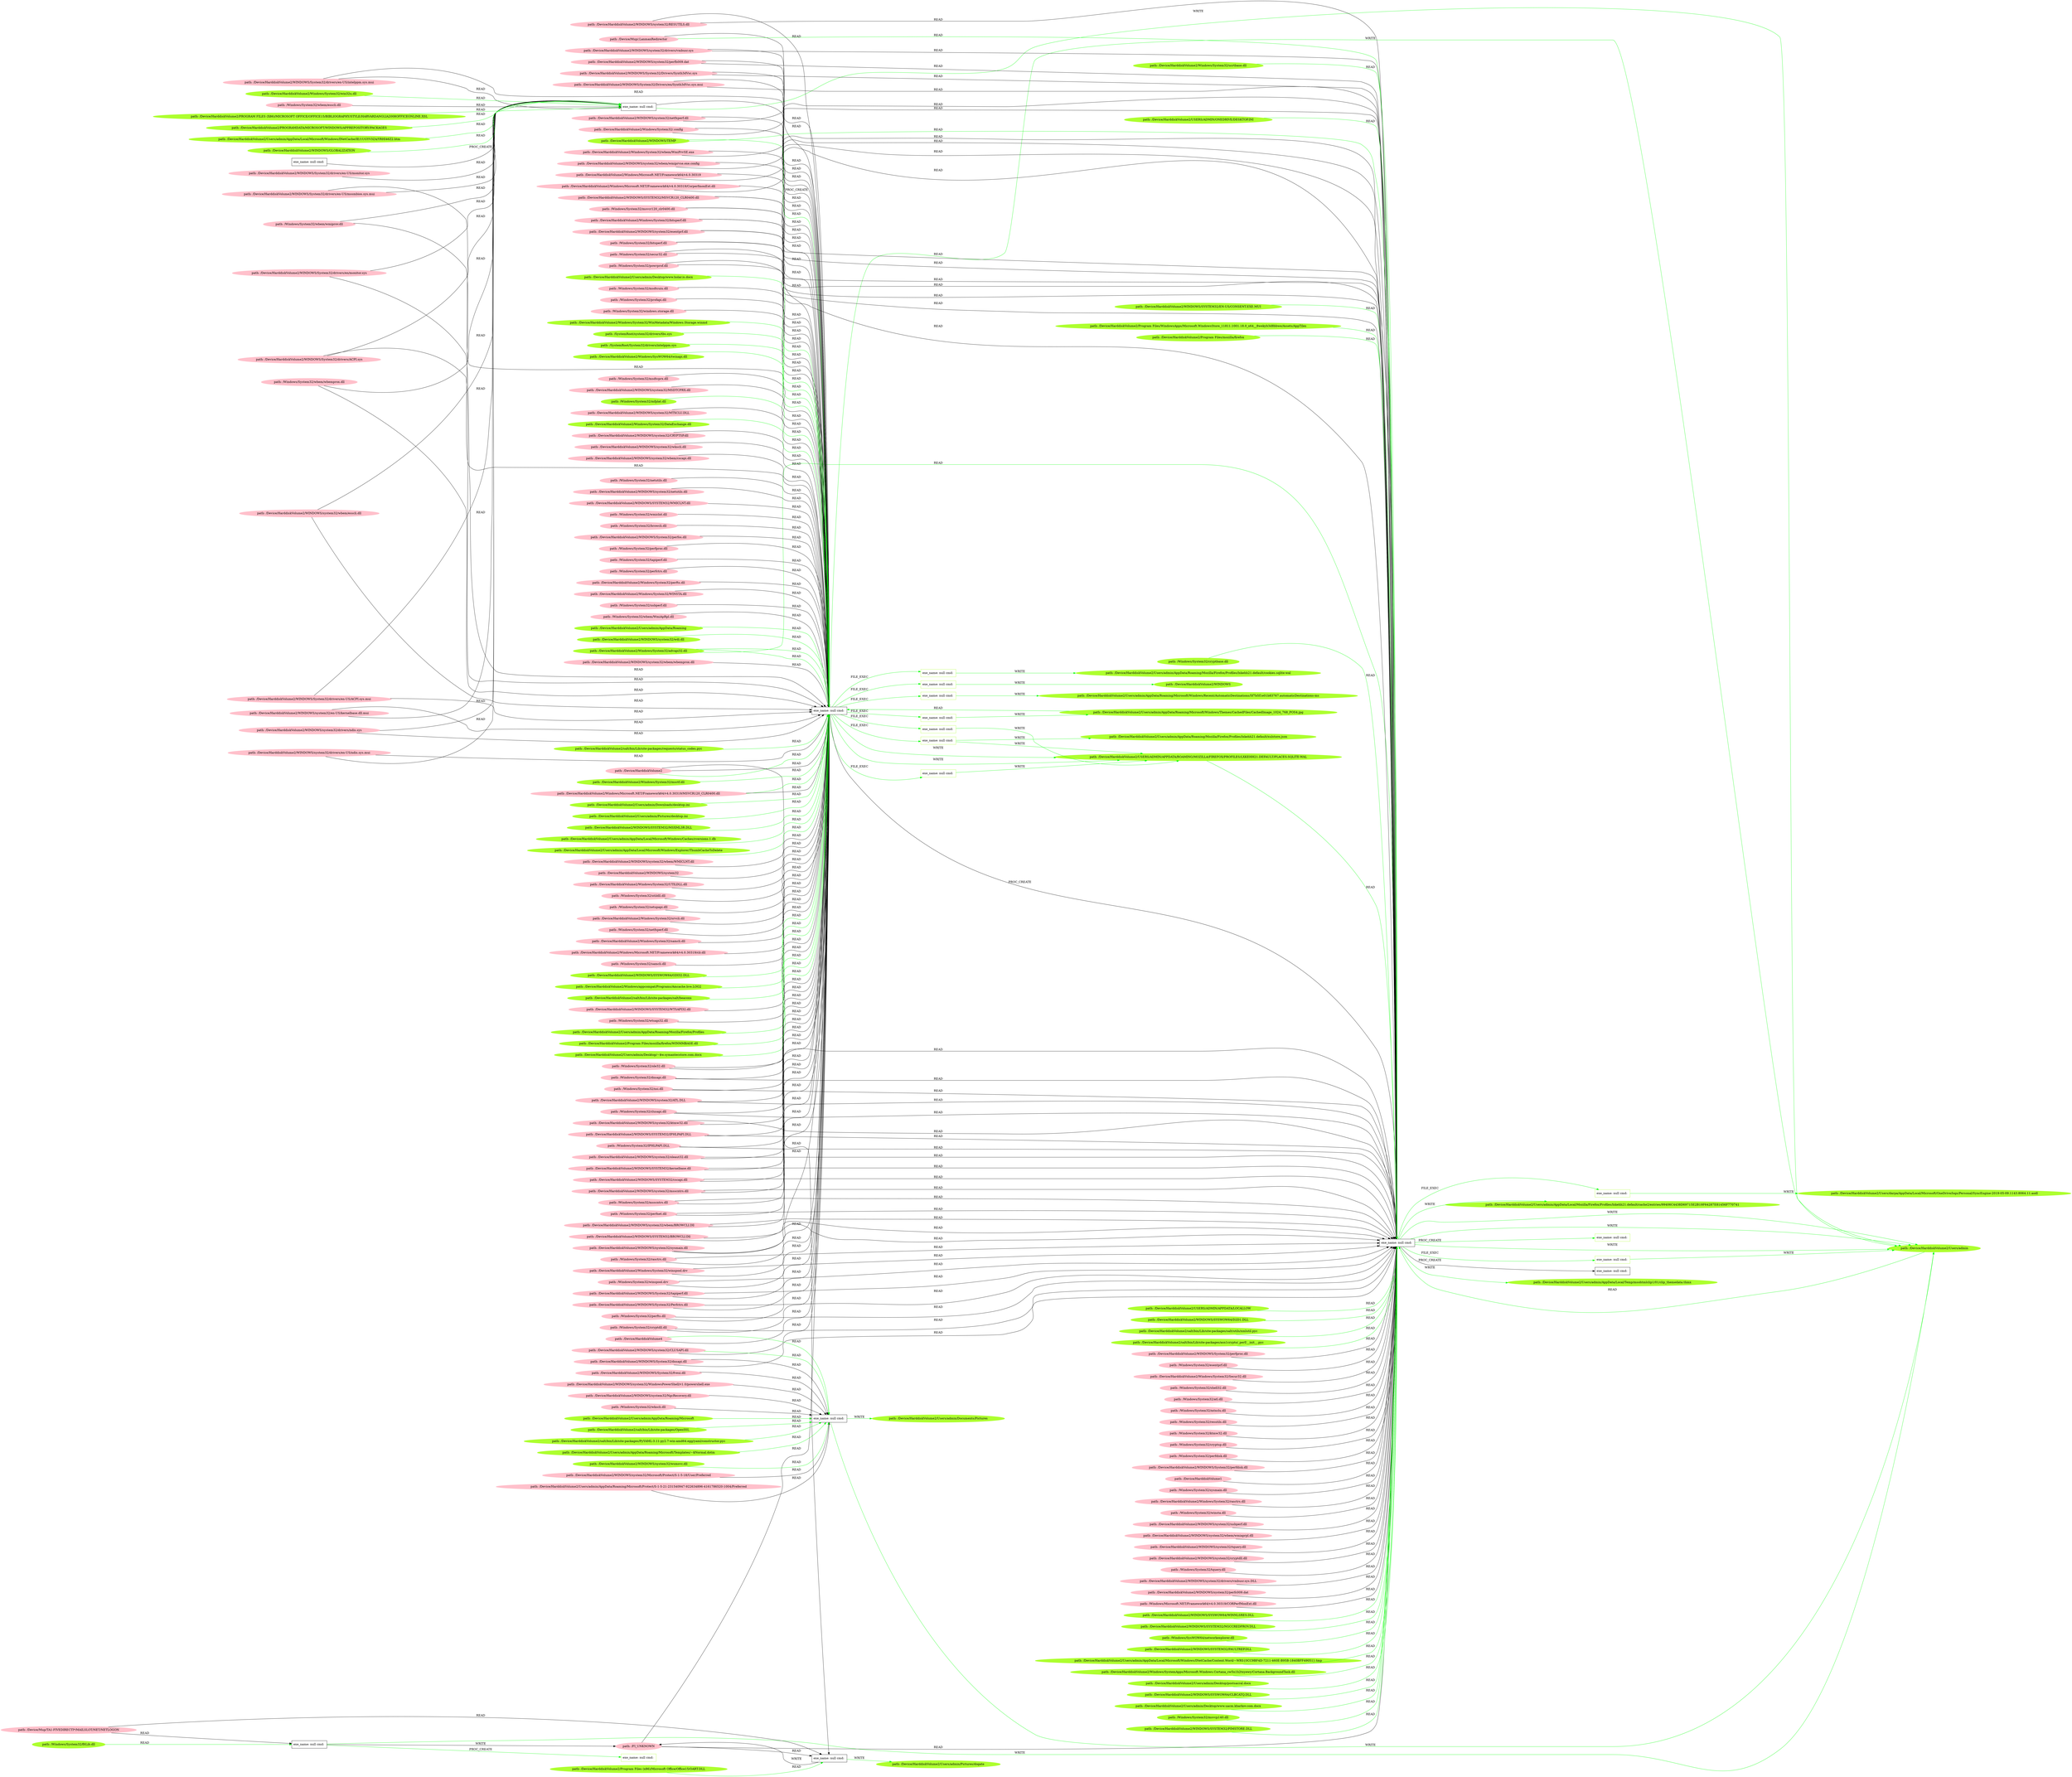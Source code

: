 digraph {
	rankdir=LR
	30 [label="exe_name: null cmd: " color=black shape=box style=solid]
	444 [label="exe_name: null cmd: " color=greenyellow shape=box style=solid]
	30 -> 444 [label=FILE_EXEC color=green]
	30 [label="exe_name: null cmd: " color=black shape=box style=solid]
	447 [label="exe_name: null cmd: " color=greenyellow shape=box style=solid]
	30 -> 447 [label=FILE_EXEC color=green]
	30 [label="exe_name: null cmd: " color=black shape=box style=solid]
	452 [label="exe_name: null cmd: " color=greenyellow shape=box style=solid]
	30 -> 452 [label=FILE_EXEC color=green]
	30 [label="exe_name: null cmd: " color=black shape=box style=solid]
	457 [label="exe_name: null cmd: " color=greenyellow shape=box style=solid]
	30 -> 457 [label=FILE_EXEC color=green]
	30 [label="exe_name: null cmd: " color=black shape=box style=solid]
	459 [label="exe_name: null cmd: " color=greenyellow shape=box style=solid]
	30 -> 459 [label=FILE_EXEC color=green]
	30 [label="exe_name: null cmd: " color=black shape=box style=solid]
	465 [label="exe_name: null cmd: " color=greenyellow shape=box style=solid]
	30 -> 465 [label=FILE_EXEC color=green]
	30 [label="exe_name: null cmd: " color=black shape=box style=solid]
	470 [label="exe_name: null cmd: " color=greenyellow shape=box style=solid]
	30 -> 470 [label=FILE_EXEC color=green]
	0 [label="exe_name: null cmd: " color=black shape=box style=solid]
	483 [label="exe_name: null cmd: " color=greenyellow shape=box style=solid]
	0 -> 483 [label=FILE_EXEC color=green]
	0 [label="exe_name: null cmd: " color=black shape=box style=solid]
	500 [label="exe_name: null cmd: " color=greenyellow shape=box style=solid]
	0 -> 500 [label=FILE_EXEC color=green]
	430 [label="path: /Device/HarddiskVolume2/Users/admin/AppData/Roaming" color=greenyellow shape=oval style=filled]
	30 [label="exe_name: null cmd: " color=black shape=box style=solid]
	430 -> 30 [label=READ color=green]
	446 [label="path: /Device/HarddiskVolume2/Windows/System32/advapi32.dll" color=greenyellow shape=oval style=filled]
	30 [label="exe_name: null cmd: " color=black shape=box style=solid]
	446 -> 30 [label=READ color=green]
	335 [label="path: /Device/Mup/;LanmanRedirector" color=pink shape=oval style=filled]
	0 [label="exe_name: null cmd: " color=black shape=box style=solid]
	335 -> 0 [label=READ color=green]
	52 [label="exe_name: null cmd: " color=black shape=box style=solid]
	127 [label="exe_name: null cmd: " color=black shape=box style=solid]
	52 -> 127 [label=PROC_CREATE color=black]
	356 [label="path: /Device/HarddiskVolume2/WINDOWS/system32/Microsoft/Protect/S-1-5-18/User/Preferred" color=pink shape=oval style=filled]
	113 [label="exe_name: null cmd: " color=black shape=box style=solid]
	356 -> 113 [label=READ color=black]
	359 [label="path: /Windows/System32/wbem/wmiprov.dll" color=pink shape=oval style=filled]
	127 [label="exe_name: null cmd: " color=black shape=box style=solid]
	359 -> 127 [label=READ color=black]
	192 [label="path: /Windows/System32/wbem/wbemprox.dll" color=pink shape=oval style=filled]
	127 [label="exe_name: null cmd: " color=black shape=box style=solid]
	192 -> 127 [label=READ color=black]
	170 [label="path: /Device/HarddiskVolume2/WINDOWS/system32/en-US/kernelbase.dll.mui" color=pink shape=oval style=filled]
	127 [label="exe_name: null cmd: " color=black shape=box style=solid]
	170 -> 127 [label=READ color=black]
	225 [label="path: /Device/HarddiskVolume2/WINDOWS/System32/drivers/en-US/ACPI.sys.mui" color=pink shape=oval style=filled]
	127 [label="exe_name: null cmd: " color=black shape=box style=solid]
	225 -> 127 [label=READ color=black]
	322 [label="path: /Device/HarddiskVolume2/WINDOWS/System32/drivers/ACPI.sys" color=pink shape=oval style=filled]
	127 [label="exe_name: null cmd: " color=black shape=box style=solid]
	322 -> 127 [label=READ color=black]
	166 [label="path: /Device/HarddiskVolume2/WINDOWS/system32/drivers/ndis.sys" color=pink shape=oval style=filled]
	127 [label="exe_name: null cmd: " color=black shape=box style=solid]
	166 -> 127 [label=READ color=black]
	350 [label="path: /Device/HarddiskVolume2/WINDOWS/system32/drivers/en-US/ndis.sys.mui" color=pink shape=oval style=filled]
	127 [label="exe_name: null cmd: " color=black shape=box style=solid]
	350 -> 127 [label=READ color=black]
	296 [label="path: /Device/HarddiskVolume2/WINDOWS/System32/drivers/en-US/intelppm.sys.mui" color=pink shape=oval style=filled]
	127 [label="exe_name: null cmd: " color=black shape=box style=solid]
	296 -> 127 [label=READ color=black]
	316 [label="path: /Device/HarddiskVolume2/WINDOWS/System32/drivers/en-US/mssmbios.sys.mui" color=pink shape=oval style=filled]
	127 [label="exe_name: null cmd: " color=black shape=box style=solid]
	316 -> 127 [label=READ color=black]
	214 [label="path: /Device/HarddiskVolume2/WINDOWS/System32/drivers/en-US/monitor.sys" color=pink shape=oval style=filled]
	127 [label="exe_name: null cmd: " color=black shape=box style=solid]
	214 -> 127 [label=READ color=black]
	227 [label="path: /Device/HarddiskVolume2/WINDOWS/System32/drivers/en/monitor.sys" color=pink shape=oval style=filled]
	127 [label="exe_name: null cmd: " color=black shape=box style=solid]
	227 -> 127 [label=READ color=black]
	233 [label="path: /Device/HarddiskVolume4" color=pink shape=oval style=filled]
	113 [label="exe_name: null cmd: " color=black shape=box style=solid]
	233 -> 113 [label=READ color=green]
	366 [label="path: /Device/HarddiskVolume2" color=pink shape=oval style=filled]
	30 [label="exe_name: null cmd: " color=black shape=box style=solid]
	366 -> 30 [label=READ color=green]
	425 [label="path: /Device/HarddiskVolume2/Windows/System32/win32u.dll" color=greenyellow shape=oval style=filled]
	127 [label="exe_name: null cmd: " color=black shape=box style=solid]
	425 -> 127 [label=READ color=green]
	454 [label="path: /Device/HarddiskVolume2/Windows/System32/msctf.dll" color=greenyellow shape=oval style=filled]
	30 [label="exe_name: null cmd: " color=black shape=box style=solid]
	454 -> 30 [label=READ color=green]
	508 [label="path: /Device/HarddiskVolume2/WINDOWS/SYSTEM32/EN-US/CONSENT.EXE.MUI" color=greenyellow shape=oval style=filled]
	0 [label="exe_name: null cmd: " color=black shape=box style=solid]
	508 -> 0 [label=READ color=green]
	389 [label="path: /Device/HarddiskVolume2/WINDOWS/system32/wbem/esscli.dll" color=pink shape=oval style=filled]
	127 [label="exe_name: null cmd: " color=black shape=box style=solid]
	389 -> 127 [label=READ color=black]
	320 [label="path: /Windows/System32/wbem/esscli.dll" color=pink shape=oval style=filled]
	127 [label="exe_name: null cmd: " color=black shape=box style=solid]
	320 -> 127 [label=READ color=black]
	266 [label="path: /Device/HarddiskVolume2/Windows/Microsoft.NET/Framework64/v4.0.30319/MSVCR120_CLR0400.dll" color=pink shape=oval style=filled]
	30 [label="exe_name: null cmd: " color=black shape=box style=solid]
	266 -> 30 [label=READ color=green]
	475 [label="path: /Device/HarddiskVolume2/Users/admin/Downloads/desktop.ini" color=greenyellow shape=oval style=filled]
	30 [label="exe_name: null cmd: " color=black shape=box style=solid]
	475 -> 30 [label=READ color=green]
	451 [label="path: /Device/HarddiskVolume2/Users/admin/Pictures/desktop.ini" color=greenyellow shape=oval style=filled]
	30 [label="exe_name: null cmd: " color=black shape=box style=solid]
	451 -> 30 [label=READ color=green]
	343 [label="path: /Device/HarddiskVolume2/Users/admin/AppData/Roaming/Microsoft/Protect/S-1-5-21-231540947-922634896-4161786520-1004/Preferred" color=pink shape=oval style=filled]
	113 [label="exe_name: null cmd: " color=black shape=box style=solid]
	343 -> 113 [label=READ color=black]
	469 [label="path: /Device/HarddiskVolume2/WINDOWS/SYSTEM32/MSXML3R.DLL" color=greenyellow shape=oval style=filled]
	30 [label="exe_name: null cmd: " color=black shape=box style=solid]
	469 -> 30 [label=READ color=green]
	442 [label="path: /Device/HarddiskVolume2/Users/admin/AppData/Local/Microsoft/Windows/Caches/cversions.1.db" color=greenyellow shape=oval style=filled]
	30 [label="exe_name: null cmd: " color=black shape=box style=solid]
	442 -> 30 [label=READ color=green]
	394 [label="path: /Device/HarddiskVolume2/WINDOWS/System32/dnsapi.dll" color=pink shape=oval style=filled]
	113 [label="exe_name: null cmd: " color=black shape=box style=solid]
	394 -> 113 [label=READ color=black]
	84 [label="path: /Device/HarddiskVolume2/WINDOWS/System32/fveui.dll" color=pink shape=oval style=filled]
	113 [label="exe_name: null cmd: " color=black shape=box style=solid]
	84 -> 113 [label=READ color=black]
	64 [label="path: /Device/HarddiskVolume2/WINDOWS/system32/WindowsPowerShell/v1.0/powershell.exe" color=pink shape=oval style=filled]
	113 [label="exe_name: null cmd: " color=black shape=box style=solid]
	64 -> 113 [label=READ color=black]
	79 [label="path: /Device/HarddiskVolume2/WINDOWS/system32/NgcRecovery.dll" color=pink shape=oval style=filled]
	113 [label="exe_name: null cmd: " color=black shape=box style=solid]
	79 -> 113 [label=READ color=black]
	377 [label="path: /Windows/System32/wkscli.dll" color=pink shape=oval style=filled]
	113 [label="exe_name: null cmd: " color=black shape=box style=solid]
	377 -> 113 [label=READ color=black]
	433 [label="path: /Device/HarddiskVolume2/Users/admin/AppData/Local/Microsoft/Windows/Explorer/ThumbCacheToDelete" color=greenyellow shape=oval style=filled]
	30 [label="exe_name: null cmd: " color=black shape=box style=solid]
	433 -> 30 [label=READ color=green]
	510 [label="path: /Device/HarddiskVolume2/Program Files/WindowsApps/Microsoft.WindowsStore_11811.1001.18.0_x64__8wekyb3d8bbwe/Assets/AppTiles" color=greenyellow shape=oval style=filled]
	0 [label="exe_name: null cmd: " color=black shape=box style=solid]
	510 -> 0 [label=READ color=green]
	417 [label="path: /Device/HarddiskVolume2/Users/admin/AppData/Roaming/Microsoft" color=greenyellow shape=oval style=filled]
	113 [label="exe_name: null cmd: " color=black shape=box style=solid]
	417 -> 113 [label=READ color=green]
	127 [label="exe_name: null cmd: " color=black shape=box style=solid]
	30 [label="exe_name: null cmd: " color=black shape=box style=solid]
	127 -> 30 [label=PROC_CREATE color=black]
	434 [label="path: /Device/HarddiskVolume2/Users/admin/AppData/Roaming/Microsoft/Windows/Themes/CachedFiles/CachedImage_1024_768_POS4.jpg" color=greenyellow shape=oval style=filled]
	30 [label="exe_name: null cmd: " color=black shape=box style=solid]
	434 -> 30 [label=READ color=green]
	479 [label="path: /Device/HarddiskVolume2/Program Files/mozilla/firefox" color=greenyellow shape=oval style=filled]
	0 [label="exe_name: null cmd: " color=black shape=box style=solid]
	479 -> 0 [label=READ color=green]
	366 [label="path: /Device/HarddiskVolume2" color=pink shape=oval style=filled]
	125 [label="exe_name: null cmd: " color=black shape=box style=solid]
	366 -> 125 [label=READ color=black]
	410 [label="path: /Device/HarddiskVolume2/Users/admin" color=greenyellow shape=oval style=filled]
	0 [label="exe_name: null cmd: " color=black shape=box style=solid]
	410 -> 0 [label=READ color=green]
	457 [label="exe_name: null cmd: " color=greenyellow shape=box style=solid]
	434 [label="path: /Device/HarddiskVolume2/Users/admin/AppData/Roaming/Microsoft/Windows/Themes/CachedFiles/CachedImage_1024_768_POS4.jpg" color=greenyellow shape=oval style=filled]
	457 -> 434 [label=WRITE color=green]
	412 [label="path: /Windows/System32/fltLib.dll" color=greenyellow shape=oval style=filled]
	110 [label="exe_name: null cmd: " color=black shape=box style=solid]
	412 -> 110 [label=READ color=green]
	125 [label="exe_name: null cmd: " color=black shape=box style=solid]
	273 [label="path: /FI_UNKNOWN" color=pink shape=oval style=filled]
	125 -> 273 [label=WRITE color=black]
	152 [label="path: /Device/Mup/TA1-FIVEDIRECTI*/MAILSLOT/NET/NETLOGON" color=pink shape=oval style=filled]
	125 [label="exe_name: null cmd: " color=black shape=box style=solid]
	152 -> 125 [label=READ color=black]
	273 [label="path: /FI_UNKNOWN" color=pink shape=oval style=filled]
	125 [label="exe_name: null cmd: " color=black shape=box style=solid]
	273 -> 125 [label=READ color=black]
	206 [label="path: /Device/HarddiskVolume2/WINDOWS/system32/drivers/vmbusr.sys" color=pink shape=oval style=filled]
	30 [label="exe_name: null cmd: " color=black shape=box style=solid]
	206 -> 30 [label=READ color=black]
	281 [label="path: /Device/HarddiskVolume2/WINDOWS/system32" color=pink shape=oval style=filled]
	30 [label="exe_name: null cmd: " color=black shape=box style=solid]
	281 -> 30 [label=READ color=black]
	196 [label="path: /Device/HarddiskVolume2/WINDOWS/system32/perfh009.dat" color=pink shape=oval style=filled]
	30 [label="exe_name: null cmd: " color=black shape=box style=solid]
	196 -> 30 [label=READ color=black]
	312 [label="path: /Device/HarddiskVolume2/WINDOWS/System32/Drivers/Synth3dVsc.sys" color=pink shape=oval style=filled]
	30 [label="exe_name: null cmd: " color=black shape=box style=solid]
	312 -> 30 [label=READ color=black]
	302 [label="path: /Device/HarddiskVolume2/WINDOWS/System32/Drivers/en/Synth3dVsc.sys.mui" color=pink shape=oval style=filled]
	30 [label="exe_name: null cmd: " color=black shape=box style=solid]
	302 -> 30 [label=READ color=black]
	308 [label="path: /Device/HarddiskVolume2/WINDOWS/system32/netfxperf.dll" color=pink shape=oval style=filled]
	30 [label="exe_name: null cmd: " color=black shape=box style=solid]
	308 -> 30 [label=READ color=black]
	333 [label="path: /Windows/System32/netfxperf.dll" color=pink shape=oval style=filled]
	30 [label="exe_name: null cmd: " color=black shape=box style=solid]
	333 -> 30 [label=READ color=black]
	372 [label="path: /Device/HarddiskVolume2/Windows/System32/.config" color=pink shape=oval style=filled]
	30 [label="exe_name: null cmd: " color=black shape=box style=solid]
	372 -> 30 [label=READ color=black]
	235 [label="path: /Device/HarddiskVolume2/Windows/Microsoft.NET/Framework64/v4.0.30319/clr.dll" color=pink shape=oval style=filled]
	30 [label="exe_name: null cmd: " color=black shape=box style=solid]
	235 -> 30 [label=READ color=black]
	168 [label="path: /Device/HarddiskVolume2/Windows/System32/wbem/WmiPrvSE.exe" color=pink shape=oval style=filled]
	30 [label="exe_name: null cmd: " color=black shape=box style=solid]
	168 -> 30 [label=READ color=black]
	314 [label="path: /Device/HarddiskVolume2/WINDOWS/system32/wbem/wmiprvse.exe.config" color=pink shape=oval style=filled]
	30 [label="exe_name: null cmd: " color=black shape=box style=solid]
	314 -> 30 [label=READ color=black]
	391 [label="path: /Device/HarddiskVolume2/Windows/Microsoft.NET/Framework64/v4.0.30319" color=pink shape=oval style=filled]
	30 [label="exe_name: null cmd: " color=black shape=box style=solid]
	391 -> 30 [label=READ color=black]
	292 [label="path: /Device/HarddiskVolume2/Windows/Microsoft.NET/Framework64/v4.0.30319/CorperfmonExt.dll" color=pink shape=oval style=filled]
	30 [label="exe_name: null cmd: " color=black shape=box style=solid]
	292 -> 30 [label=READ color=black]
	73 [label="path: /Device/HarddiskVolume2/WINDOWS/SYSTEM32/WTSAPI32.dll" color=pink shape=oval style=filled]
	30 [label="exe_name: null cmd: " color=black shape=box style=solid]
	73 -> 30 [label=READ color=black]
	216 [label="path: /Device/HarddiskVolume2/WINDOWS/SYSTEM32/MSVCR120_CLR0400.dll" color=pink shape=oval style=filled]
	30 [label="exe_name: null cmd: " color=black shape=box style=solid]
	216 -> 30 [label=READ color=black]
	266 [label="path: /Device/HarddiskVolume2/Windows/Microsoft.NET/Framework64/v4.0.30319/MSVCR120_CLR0400.dll" color=pink shape=oval style=filled]
	30 [label="exe_name: null cmd: " color=black shape=box style=solid]
	266 -> 30 [label=READ color=black]
	300 [label="path: /Windows/System32/msvcr120_clr0400.dll" color=pink shape=oval style=filled]
	30 [label="exe_name: null cmd: " color=black shape=box style=solid]
	300 -> 30 [label=READ color=black]
	111 [label="path: /Windows/System32/wtsapi32.dll" color=pink shape=oval style=filled]
	30 [label="exe_name: null cmd: " color=black shape=box style=solid]
	111 -> 30 [label=READ color=black]
	290 [label="path: /Device/HarddiskVolume2/Windows/System32/bitsperf.dll" color=pink shape=oval style=filled]
	30 [label="exe_name: null cmd: " color=black shape=box style=solid]
	290 -> 30 [label=READ color=black]
	202 [label="path: /Device/HarddiskVolume2/WINDOWS/system32/esentprf.dll" color=pink shape=oval style=filled]
	30 [label="exe_name: null cmd: " color=black shape=box style=solid]
	202 -> 30 [label=READ color=black]
	387 [label="path: /Windows/System32/bitsperf.dll" color=pink shape=oval style=filled]
	30 [label="exe_name: null cmd: " color=black shape=box style=solid]
	387 -> 30 [label=READ color=black]
	198 [label="path: /Windows/System32/secur32.dll" color=pink shape=oval style=filled]
	30 [label="exe_name: null cmd: " color=black shape=box style=solid]
	198 -> 30 [label=READ color=black]
	159 [label="path: /Windows/System32/msdtcuiu.dll" color=pink shape=oval style=filled]
	30 [label="exe_name: null cmd: " color=black shape=box style=solid]
	159 -> 30 [label=READ color=black]
	180 [label="path: /Windows/System32/profapi.dll" color=pink shape=oval style=filled]
	30 [label="exe_name: null cmd: " color=black shape=box style=solid]
	180 -> 30 [label=READ color=black]
	259 [label="path: /Windows/System32/windows.storage.dll" color=pink shape=oval style=filled]
	30 [label="exe_name: null cmd: " color=black shape=box style=solid]
	259 -> 30 [label=READ color=black]
	261 [label="path: /Windows/System32/powrprof.dll" color=pink shape=oval style=filled]
	30 [label="exe_name: null cmd: " color=black shape=box style=solid]
	261 -> 30 [label=READ color=black]
	298 [label="path: /Windows/System32/ole32.dll" color=pink shape=oval style=filled]
	30 [label="exe_name: null cmd: " color=black shape=box style=solid]
	298 -> 30 [label=READ color=black]
	220 [label="path: /Windows/System32/dnsapi.dll" color=pink shape=oval style=filled]
	30 [label="exe_name: null cmd: " color=black shape=box style=solid]
	220 -> 30 [label=READ color=black]
	286 [label="path: /Windows/System32/nsi.dll" color=pink shape=oval style=filled]
	30 [label="exe_name: null cmd: " color=black shape=box style=solid]
	286 -> 30 [label=READ color=black]
	205 [label="path: /Windows/System32/msdtcprx.dll" color=pink shape=oval style=filled]
	30 [label="exe_name: null cmd: " color=black shape=box style=solid]
	205 -> 30 [label=READ color=black]
	349 [label="path: /Device/HarddiskVolume2/WINDOWS/system32/MSDTCPRX.dll" color=pink shape=oval style=filled]
	30 [label="exe_name: null cmd: " color=black shape=box style=solid]
	349 -> 30 [label=READ color=black]
	379 [label="path: /Device/HarddiskVolume2/WINDOWS/system32/ATL.DLL" color=pink shape=oval style=filled]
	30 [label="exe_name: null cmd: " color=black shape=box style=solid]
	379 -> 30 [label=READ color=black]
	249 [label="path: /Device/HarddiskVolume2/WINDOWS/system32/CLUSAPI.dll" color=pink shape=oval style=filled]
	30 [label="exe_name: null cmd: " color=black shape=box style=solid]
	249 -> 30 [label=READ color=black]
	253 [label="path: /Device/HarddiskVolume2/WINDOWS/system32/MTXCLU.DLL" color=pink shape=oval style=filled]
	30 [label="exe_name: null cmd: " color=black shape=box style=solid]
	253 -> 30 [label=READ color=black]
	156 [label="path: /Device/HarddiskVolume2/WINDOWS/system32/RESUTILS.dll" color=pink shape=oval style=filled]
	30 [label="exe_name: null cmd: " color=black shape=box style=solid]
	156 -> 30 [label=READ color=black]
	306 [label="path: /Windows/System32/clusapi.dll" color=pink shape=oval style=filled]
	30 [label="exe_name: null cmd: " color=black shape=box style=solid]
	306 -> 30 [label=READ color=black]
	405 [label="path: /Device/HarddiskVolume2/WINDOWS/system32/ktmw32.dll" color=pink shape=oval style=filled]
	30 [label="exe_name: null cmd: " color=black shape=box style=solid]
	405 -> 30 [label=READ color=black]
	194 [label="path: /Device/HarddiskVolume2/WINDOWS/system32/CRYPTSP.dll" color=pink shape=oval style=filled]
	30 [label="exe_name: null cmd: " color=black shape=box style=solid]
	194 -> 30 [label=READ color=black]
	218 [label="path: /Device/HarddiskVolume2/WINDOWS/SYSTEM32/IPHLPAPI.DLL" color=pink shape=oval style=filled]
	30 [label="exe_name: null cmd: " color=black shape=box style=solid]
	218 -> 30 [label=READ color=black]
	255 [label="path: /Windows/System32/IPHLPAPI.DLL" color=pink shape=oval style=filled]
	30 [label="exe_name: null cmd: " color=black shape=box style=solid]
	255 -> 30 [label=READ color=black]
	210 [label="path: /Device/HarddiskVolume2/WINDOWS/system32/oleaut32.dll" color=pink shape=oval style=filled]
	30 [label="exe_name: null cmd: " color=black shape=box style=solid]
	210 -> 30 [label=READ color=black]
	223 [label="path: /Device/HarddiskVolume2/WINDOWS/SYSTEM32/kernelbase.dll" color=pink shape=oval style=filled]
	30 [label="exe_name: null cmd: " color=black shape=box style=solid]
	223 -> 30 [label=READ color=black]
	398 [label="path: /Device/HarddiskVolume2/WINDOWS/system32/wkscli.dll" color=pink shape=oval style=filled]
	30 [label="exe_name: null cmd: " color=black shape=box style=solid]
	398 -> 30 [label=READ color=black]
	285 [label="path: /Device/HarddiskVolume2/WINDOWS/system32/wbem/cscapi.dll" color=pink shape=oval style=filled]
	30 [label="exe_name: null cmd: " color=black shape=box style=solid]
	285 -> 30 [label=READ color=black]
	407 [label="path: /Device/HarddiskVolume2/WINDOWS/SYSTEM32/cscapi.dll" color=pink shape=oval style=filled]
	30 [label="exe_name: null cmd: " color=black shape=box style=solid]
	407 -> 30 [label=READ color=black]
	272 [label="path: /Windows/System32/netutils.dll" color=pink shape=oval style=filled]
	30 [label="exe_name: null cmd: " color=black shape=box style=solid]
	272 -> 30 [label=READ color=black]
	404 [label="path: /Device/HarddiskVolume2/WINDOWS/system32/netutils.dll" color=pink shape=oval style=filled]
	30 [label="exe_name: null cmd: " color=black shape=box style=solid]
	404 -> 30 [label=READ color=black]
	310 [label="path: /Device/HarddiskVolume2/WINDOWS/system32/msscntrs.dll" color=pink shape=oval style=filled]
	30 [label="exe_name: null cmd: " color=black shape=box style=solid]
	310 -> 30 [label=READ color=black]
	239 [label="path: /Windows/System32/msscntrs.dll" color=pink shape=oval style=filled]
	30 [label="exe_name: null cmd: " color=black shape=box style=solid]
	239 -> 30 [label=READ color=black]
	60 [label="path: /Device/HarddiskVolume2/WINDOWS/SYSTEM32/WMICLNT.dll" color=pink shape=oval style=filled]
	30 [label="exe_name: null cmd: " color=black shape=box style=solid]
	60 -> 30 [label=READ color=black]
	26 [label="path: /Windows/System32/wmiclnt.dll" color=pink shape=oval style=filled]
	30 [label="exe_name: null cmd: " color=black shape=box style=solid]
	26 -> 30 [label=READ color=black]
	233 [label="path: /Device/HarddiskVolume4" color=pink shape=oval style=filled]
	30 [label="exe_name: null cmd: " color=black shape=box style=solid]
	233 -> 30 [label=READ color=black]
	366 [label="path: /Device/HarddiskVolume2" color=pink shape=oval style=filled]
	30 [label="exe_name: null cmd: " color=black shape=box style=solid]
	366 -> 30 [label=READ color=black]
	352 [label="path: /Windows/System32/perfnet.dll" color=pink shape=oval style=filled]
	30 [label="exe_name: null cmd: " color=black shape=box style=solid]
	352 -> 30 [label=READ color=black]
	273 [label="path: /FI_UNKNOWN" color=pink shape=oval style=filled]
	30 [label="exe_name: null cmd: " color=black shape=box style=solid]
	273 -> 30 [label=READ color=black]
	335 [label="path: /Device/Mup/;LanmanRedirector" color=pink shape=oval style=filled]
	30 [label="exe_name: null cmd: " color=black shape=box style=solid]
	335 -> 30 [label=READ color=black]
	231 [label="path: /Device/HarddiskVolume2/WINDOWS/system32/wbem/BROWCLI.Dll" color=pink shape=oval style=filled]
	30 [label="exe_name: null cmd: " color=black shape=box style=solid]
	231 -> 30 [label=READ color=black]
	237 [label="path: /Windows/System32/browcli.dll" color=pink shape=oval style=filled]
	30 [label="exe_name: null cmd: " color=black shape=box style=solid]
	237 -> 30 [label=READ color=black]
	288 [label="path: /Device/HarddiskVolume2/WINDOWS/SYSTEM32/BROWCLI.Dll" color=pink shape=oval style=filled]
	30 [label="exe_name: null cmd: " color=black shape=box style=solid]
	288 -> 30 [label=READ color=black]
	155 [label="path: /Device/HarddiskVolume2/WINDOWS/System32/perfos.dll" color=pink shape=oval style=filled]
	30 [label="exe_name: null cmd: " color=black shape=box style=solid]
	155 -> 30 [label=READ color=black]
	251 [label="path: /Windows/System32/perfproc.dll" color=pink shape=oval style=filled]
	30 [label="exe_name: null cmd: " color=black shape=box style=solid]
	251 -> 30 [label=READ color=black]
	188 [label="path: /Device/HarddiskVolume2/WINDOWS/system32/sysmain.dll" color=pink shape=oval style=filled]
	30 [label="exe_name: null cmd: " color=black shape=box style=solid]
	188 -> 30 [label=READ color=black]
	263 [label="path: /Windows/System32/rasctrs.dll" color=pink shape=oval style=filled]
	30 [label="exe_name: null cmd: " color=black shape=box style=solid]
	263 -> 30 [label=READ color=black]
	282 [label="path: /Device/HarddiskVolume2/Windows/System32/winspool.drv" color=pink shape=oval style=filled]
	30 [label="exe_name: null cmd: " color=black shape=box style=solid]
	282 -> 30 [label=READ color=black]
	330 [label="path: /Windows/System32/winspool.drv" color=pink shape=oval style=filled]
	30 [label="exe_name: null cmd: " color=black shape=box style=solid]
	330 -> 30 [label=READ color=black]
	267 [label="path: /Device/HarddiskVolume2/WINDOWS/System32/tapiperf.dll" color=pink shape=oval style=filled]
	30 [label="exe_name: null cmd: " color=black shape=box style=solid]
	267 -> 30 [label=READ color=black]
	174 [label="path: /Windows/System32/tapiperf.dll" color=pink shape=oval style=filled]
	30 [label="exe_name: null cmd: " color=black shape=box style=solid]
	174 -> 30 [label=READ color=black]
	401 [label="path: /Device/HarddiskVolume2/WINDOWS/System32/Perfctrs.dll" color=pink shape=oval style=filled]
	30 [label="exe_name: null cmd: " color=black shape=box style=solid]
	401 -> 30 [label=READ color=black]
	173 [label="path: /Windows/System32/perfctrs.dll" color=pink shape=oval style=filled]
	30 [label="exe_name: null cmd: " color=black shape=box style=solid]
	173 -> 30 [label=READ color=black]
	258 [label="path: /Device/HarddiskVolume2/Windows/System32/perfts.dll" color=pink shape=oval style=filled]
	30 [label="exe_name: null cmd: " color=black shape=box style=solid]
	258 -> 30 [label=READ color=black]
	304 [label="path: /Windows/System32/perfts.dll" color=pink shape=oval style=filled]
	30 [label="exe_name: null cmd: " color=black shape=box style=solid]
	304 -> 30 [label=READ color=black]
	375 [label="path: /Device/HarddiskVolume2/Windows/System32/WINSTA.dll" color=pink shape=oval style=filled]
	30 [label="exe_name: null cmd: " color=black shape=box style=solid]
	375 -> 30 [label=READ color=black]
	324 [label="path: /Windows/System32/usbperf.dll" color=pink shape=oval style=filled]
	30 [label="exe_name: null cmd: " color=black shape=box style=solid]
	324 -> 30 [label=READ color=black]
	269 [label="path: /Windows/System32/wbem/WmiApRpl.dll" color=pink shape=oval style=filled]
	30 [label="exe_name: null cmd: " color=black shape=box style=solid]
	269 -> 30 [label=READ color=black]
	178 [label="path: /Windows/System32/cryptdll.dll" color=pink shape=oval style=filled]
	30 [label="exe_name: null cmd: " color=black shape=box style=solid]
	178 -> 30 [label=READ color=black]
	494 [label="path: /Device/HarddiskVolume2/USERS/ADMIN/APPDATA/LOCALLOW" color=greenyellow shape=oval style=filled]
	0 [label="exe_name: null cmd: " color=black shape=box style=solid]
	494 -> 0 [label=READ color=green]
	496 [label="path: /Device/HarddiskVolume2/WINDOWS/SYSWOW64/D2D1.DLL" color=greenyellow shape=oval style=filled]
	0 [label="exe_name: null cmd: " color=black shape=box style=solid]
	496 -> 0 [label=READ color=green]
	426 [label="path: /Device/HarddiskVolume2/PROGRAM FILES (X86)/MICROSOFT OFFICE/OFFICE15/BIBLIOGRAPHY/STYLE/HARVARDANGLIA2008OFFICEONLINE.XSL" color=greenyellow shape=oval style=filled]
	127 [label="exe_name: null cmd: " color=black shape=box style=solid]
	426 -> 127 [label=READ color=green]
	110 [label="exe_name: null cmd: " color=black shape=box style=solid]
	273 [label="path: /FI_UNKNOWN" color=pink shape=oval style=filled]
	110 -> 273 [label=WRITE color=black]
	152 [label="path: /Device/Mup/TA1-FIVEDIRECTI*/MAILSLOT/NET/NETLOGON" color=pink shape=oval style=filled]
	110 [label="exe_name: null cmd: " color=black shape=box style=solid]
	152 -> 110 [label=READ color=black]
	473 [label="path: /Device/HarddiskVolume2/WINDOWS/system32/wdi.dll" color=greenyellow shape=oval style=filled]
	30 [label="exe_name: null cmd: " color=black shape=box style=solid]
	473 -> 30 [label=READ color=green]
	359 [label="path: /Windows/System32/wbem/wmiprov.dll" color=pink shape=oval style=filled]
	30 [label="exe_name: null cmd: " color=black shape=box style=solid]
	359 -> 30 [label=READ color=black]
	389 [label="path: /Device/HarddiskVolume2/WINDOWS/system32/wbem/esscli.dll" color=pink shape=oval style=filled]
	30 [label="exe_name: null cmd: " color=black shape=box style=solid]
	389 -> 30 [label=READ color=black]
	192 [label="path: /Windows/System32/wbem/wbemprox.dll" color=pink shape=oval style=filled]
	30 [label="exe_name: null cmd: " color=black shape=box style=solid]
	192 -> 30 [label=READ color=black]
	400 [label="path: /Device/HarddiskVolume2/WINDOWS/system32/wbem/wbemprox.dll" color=pink shape=oval style=filled]
	30 [label="exe_name: null cmd: " color=black shape=box style=solid]
	400 -> 30 [label=READ color=black]
	170 [label="path: /Device/HarddiskVolume2/WINDOWS/system32/en-US/kernelbase.dll.mui" color=pink shape=oval style=filled]
	30 [label="exe_name: null cmd: " color=black shape=box style=solid]
	170 -> 30 [label=READ color=black]
	225 [label="path: /Device/HarddiskVolume2/WINDOWS/System32/drivers/en-US/ACPI.sys.mui" color=pink shape=oval style=filled]
	30 [label="exe_name: null cmd: " color=black shape=box style=solid]
	225 -> 30 [label=READ color=black]
	322 [label="path: /Device/HarddiskVolume2/WINDOWS/System32/drivers/ACPI.sys" color=pink shape=oval style=filled]
	30 [label="exe_name: null cmd: " color=black shape=box style=solid]
	322 -> 30 [label=READ color=black]
	166 [label="path: /Device/HarddiskVolume2/WINDOWS/system32/drivers/ndis.sys" color=pink shape=oval style=filled]
	30 [label="exe_name: null cmd: " color=black shape=box style=solid]
	166 -> 30 [label=READ color=black]
	316 [label="path: /Device/HarddiskVolume2/WINDOWS/System32/drivers/en-US/mssmbios.sys.mui" color=pink shape=oval style=filled]
	30 [label="exe_name: null cmd: " color=black shape=box style=solid]
	316 -> 30 [label=READ color=black]
	350 [label="path: /Device/HarddiskVolume2/WINDOWS/system32/drivers/en-US/ndis.sys.mui" color=pink shape=oval style=filled]
	30 [label="exe_name: null cmd: " color=black shape=box style=solid]
	350 -> 30 [label=READ color=black]
	227 [label="path: /Device/HarddiskVolume2/WINDOWS/System32/drivers/en/monitor.sys" color=pink shape=oval style=filled]
	30 [label="exe_name: null cmd: " color=black shape=box style=solid]
	227 -> 30 [label=READ color=black]
	296 [label="path: /Device/HarddiskVolume2/WINDOWS/System32/drivers/en-US/intelppm.sys.mui" color=pink shape=oval style=filled]
	30 [label="exe_name: null cmd: " color=black shape=box style=solid]
	296 -> 30 [label=READ color=black]
	414 [label="path: /Device/HarddiskVolume2/salt/bin/Lib/site-packages/OpenSSL" color=greenyellow shape=oval style=filled]
	113 [label="exe_name: null cmd: " color=black shape=box style=solid]
	414 -> 113 [label=READ color=green]
	420 [label="path: /Device/HarddiskVolume2/salt/bin/Lib/site-packages/PyYAML-3.11-py2.7-win-amd64.egg/yaml/constructor.pyc" color=greenyellow shape=oval style=filled]
	113 [label="exe_name: null cmd: " color=black shape=box style=solid]
	420 -> 113 [label=READ color=green]
	498 [label="path: /Device/HarddiskVolume2/salt/bin/Lib/site-packages/salt/utils/xmlutil.pyc" color=greenyellow shape=oval style=filled]
	0 [label="exe_name: null cmd: " color=black shape=box style=solid]
	498 -> 0 [label=READ color=green]
	492 [label="path: /Device/HarddiskVolume2/salt/bin/Lib/site-packages/asn1crypto/_perf/__init__.pyc" color=greenyellow shape=oval style=filled]
	0 [label="exe_name: null cmd: " color=black shape=box style=solid]
	492 -> 0 [label=READ color=green]
	464 [label="path: /Device/HarddiskVolume2/salt/bin/Lib/site-packages/requests/status_codes.pyc" color=greenyellow shape=oval style=filled]
	30 [label="exe_name: null cmd: " color=black shape=box style=solid]
	464 -> 30 [label=READ color=green]
	249 [label="path: /Device/HarddiskVolume2/WINDOWS/system32/CLUSAPI.dll" color=pink shape=oval style=filled]
	113 [label="exe_name: null cmd: " color=black shape=box style=solid]
	249 -> 113 [label=READ color=green]
	129 [label="path: /Device/HarddiskVolume2/WINDOWS/system32/wbem/WMICLNT.dll" color=pink shape=oval style=filled]
	30 [label="exe_name: null cmd: " color=black shape=box style=solid]
	129 -> 30 [label=READ color=black]
	118 [label="path: /Device/HarddiskVolume2/Windows/System32/UTILDLL.dll" color=pink shape=oval style=filled]
	30 [label="exe_name: null cmd: " color=black shape=box style=solid]
	118 -> 30 [label=READ color=black]
	143 [label="path: /Windows/System32/utildll.dll" color=pink shape=oval style=filled]
	30 [label="exe_name: null cmd: " color=black shape=box style=solid]
	143 -> 30 [label=READ color=black]
	120 [label="path: /Windows/System32/setupapi.dll" color=pink shape=oval style=filled]
	30 [label="exe_name: null cmd: " color=black shape=box style=solid]
	120 -> 30 [label=READ color=black]
	100 [label="path: /Device/HarddiskVolume2/Windows/System32/srvcli.dll" color=pink shape=oval style=filled]
	30 [label="exe_name: null cmd: " color=black shape=box style=solid]
	100 -> 30 [label=READ color=black]
	422 [label="path: /Device/HarddiskVolume2/Program Files (x86)/Microsoft Office/Office15/OART.DLL" color=greenyellow shape=oval style=filled]
	125 [label="exe_name: null cmd: " color=black shape=box style=solid]
	422 -> 125 [label=READ color=green]
	92 [label="path: /Device/HarddiskVolume2/Windows/System32/samcli.dll" color=pink shape=oval style=filled]
	30 [label="exe_name: null cmd: " color=black shape=box style=solid]
	92 -> 30 [label=READ color=black]
	89 [label="path: /Windows/System32/samcli.dll" color=pink shape=oval style=filled]
	30 [label="exe_name: null cmd: " color=black shape=box style=solid]
	89 -> 30 [label=READ color=black]
	30 [label="exe_name: null cmd: " color=black shape=box style=solid]
	0 [label="exe_name: null cmd: " color=black shape=box style=solid]
	30 -> 0 [label=PROC_CREATE color=black]
	273 [label="path: /FI_UNKNOWN" color=pink shape=oval style=filled]
	0 [label="exe_name: null cmd: " color=black shape=box style=solid]
	273 -> 0 [label=READ color=black]
	386 [label="path: /Device/HarddiskVolume2/WINDOWS/System32/perfproc.dll" color=pink shape=oval style=filled]
	0 [label="exe_name: null cmd: " color=black shape=box style=solid]
	386 -> 0 [label=READ color=black]
	308 [label="path: /Device/HarddiskVolume2/WINDOWS/system32/netfxperf.dll" color=pink shape=oval style=filled]
	0 [label="exe_name: null cmd: " color=black shape=box style=solid]
	308 -> 0 [label=READ color=black]
	372 [label="path: /Device/HarddiskVolume2/Windows/System32/.config" color=pink shape=oval style=filled]
	0 [label="exe_name: null cmd: " color=black shape=box style=solid]
	372 -> 0 [label=READ color=black]
	168 [label="path: /Device/HarddiskVolume2/Windows/System32/wbem/WmiPrvSE.exe" color=pink shape=oval style=filled]
	0 [label="exe_name: null cmd: " color=black shape=box style=solid]
	168 -> 0 [label=READ color=black]
	314 [label="path: /Device/HarddiskVolume2/WINDOWS/system32/wbem/wmiprvse.exe.config" color=pink shape=oval style=filled]
	0 [label="exe_name: null cmd: " color=black shape=box style=solid]
	314 -> 0 [label=READ color=black]
	391 [label="path: /Device/HarddiskVolume2/Windows/Microsoft.NET/Framework64/v4.0.30319" color=pink shape=oval style=filled]
	0 [label="exe_name: null cmd: " color=black shape=box style=solid]
	391 -> 0 [label=READ color=black]
	290 [label="path: /Device/HarddiskVolume2/Windows/System32/bitsperf.dll" color=pink shape=oval style=filled]
	0 [label="exe_name: null cmd: " color=black shape=box style=solid]
	290 -> 0 [label=READ color=black]
	387 [label="path: /Windows/System32/bitsperf.dll" color=pink shape=oval style=filled]
	0 [label="exe_name: null cmd: " color=black shape=box style=solid]
	387 -> 0 [label=READ color=black]
	202 [label="path: /Device/HarddiskVolume2/WINDOWS/system32/esentprf.dll" color=pink shape=oval style=filled]
	0 [label="exe_name: null cmd: " color=black shape=box style=solid]
	202 -> 0 [label=READ color=black]
	361 [label="path: /Windows/System32/esentprf.dll" color=pink shape=oval style=filled]
	0 [label="exe_name: null cmd: " color=black shape=box style=solid]
	361 -> 0 [label=READ color=black]
	198 [label="path: /Windows/System32/secur32.dll" color=pink shape=oval style=filled]
	0 [label="exe_name: null cmd: " color=black shape=box style=solid]
	198 -> 0 [label=READ color=black]
	230 [label="path: /Device/HarddiskVolume2/Windows/System32/Secur32.dll" color=pink shape=oval style=filled]
	0 [label="exe_name: null cmd: " color=black shape=box style=solid]
	230 -> 0 [label=READ color=black]
	261 [label="path: /Windows/System32/powrprof.dll" color=pink shape=oval style=filled]
	0 [label="exe_name: null cmd: " color=black shape=box style=solid]
	261 -> 0 [label=READ color=black]
	298 [label="path: /Windows/System32/ole32.dll" color=pink shape=oval style=filled]
	0 [label="exe_name: null cmd: " color=black shape=box style=solid]
	298 -> 0 [label=READ color=black]
	345 [label="path: /Windows/System32/shell32.dll" color=pink shape=oval style=filled]
	0 [label="exe_name: null cmd: " color=black shape=box style=solid]
	345 -> 0 [label=READ color=black]
	220 [label="path: /Windows/System32/dnsapi.dll" color=pink shape=oval style=filled]
	0 [label="exe_name: null cmd: " color=black shape=box style=solid]
	220 -> 0 [label=READ color=black]
	286 [label="path: /Windows/System32/nsi.dll" color=pink shape=oval style=filled]
	0 [label="exe_name: null cmd: " color=black shape=box style=solid]
	286 -> 0 [label=READ color=black]
	394 [label="path: /Device/HarddiskVolume2/WINDOWS/System32/dnsapi.dll" color=pink shape=oval style=filled]
	0 [label="exe_name: null cmd: " color=black shape=box style=solid]
	394 -> 0 [label=READ color=black]
	370 [label="path: /Windows/System32/atl.dll" color=pink shape=oval style=filled]
	0 [label="exe_name: null cmd: " color=black shape=box style=solid]
	370 -> 0 [label=READ color=black]
	379 [label="path: /Device/HarddiskVolume2/WINDOWS/system32/ATL.DLL" color=pink shape=oval style=filled]
	0 [label="exe_name: null cmd: " color=black shape=box style=solid]
	379 -> 0 [label=READ color=black]
	244 [label="path: /Windows/System32/mtxclu.dll" color=pink shape=oval style=filled]
	0 [label="exe_name: null cmd: " color=black shape=box style=solid]
	244 -> 0 [label=READ color=black]
	306 [label="path: /Windows/System32/clusapi.dll" color=pink shape=oval style=filled]
	0 [label="exe_name: null cmd: " color=black shape=box style=solid]
	306 -> 0 [label=READ color=black]
	156 [label="path: /Device/HarddiskVolume2/WINDOWS/system32/RESUTILS.dll" color=pink shape=oval style=filled]
	0 [label="exe_name: null cmd: " color=black shape=box style=solid]
	156 -> 0 [label=READ color=black]
	245 [label="path: /Windows/System32/resutils.dll" color=pink shape=oval style=filled]
	0 [label="exe_name: null cmd: " color=black shape=box style=solid]
	245 -> 0 [label=READ color=black]
	405 [label="path: /Device/HarddiskVolume2/WINDOWS/system32/ktmw32.dll" color=pink shape=oval style=filled]
	0 [label="exe_name: null cmd: " color=black shape=box style=solid]
	405 -> 0 [label=READ color=black]
	329 [label="path: /Windows/System32/ktmw32.dll" color=pink shape=oval style=filled]
	0 [label="exe_name: null cmd: " color=black shape=box style=solid]
	329 -> 0 [label=READ color=black]
	336 [label="path: /Windows/System32/cryptsp.dll" color=pink shape=oval style=filled]
	0 [label="exe_name: null cmd: " color=black shape=box style=solid]
	336 -> 0 [label=READ color=black]
	218 [label="path: /Device/HarddiskVolume2/WINDOWS/SYSTEM32/IPHLPAPI.DLL" color=pink shape=oval style=filled]
	0 [label="exe_name: null cmd: " color=black shape=box style=solid]
	218 -> 0 [label=READ color=black]
	210 [label="path: /Device/HarddiskVolume2/WINDOWS/system32/oleaut32.dll" color=pink shape=oval style=filled]
	0 [label="exe_name: null cmd: " color=black shape=box style=solid]
	210 -> 0 [label=READ color=black]
	223 [label="path: /Device/HarddiskVolume2/WINDOWS/SYSTEM32/kernelbase.dll" color=pink shape=oval style=filled]
	0 [label="exe_name: null cmd: " color=black shape=box style=solid]
	223 -> 0 [label=READ color=black]
	255 [label="path: /Windows/System32/IPHLPAPI.DLL" color=pink shape=oval style=filled]
	0 [label="exe_name: null cmd: " color=black shape=box style=solid]
	255 -> 0 [label=READ color=black]
	407 [label="path: /Device/HarddiskVolume2/WINDOWS/SYSTEM32/cscapi.dll" color=pink shape=oval style=filled]
	0 [label="exe_name: null cmd: " color=black shape=box style=solid]
	407 -> 0 [label=READ color=black]
	239 [label="path: /Windows/System32/msscntrs.dll" color=pink shape=oval style=filled]
	0 [label="exe_name: null cmd: " color=black shape=box style=solid]
	239 -> 0 [label=READ color=black]
	310 [label="path: /Device/HarddiskVolume2/WINDOWS/system32/msscntrs.dll" color=pink shape=oval style=filled]
	0 [label="exe_name: null cmd: " color=black shape=box style=solid]
	310 -> 0 [label=READ color=black]
	164 [label="path: /Windows/System32/perfdisk.dll" color=pink shape=oval style=filled]
	0 [label="exe_name: null cmd: " color=black shape=box style=solid]
	164 -> 0 [label=READ color=black]
	242 [label="path: /Device/HarddiskVolume2/WINDOWS/System32/perfdisk.dll" color=pink shape=oval style=filled]
	0 [label="exe_name: null cmd: " color=black shape=box style=solid]
	242 -> 0 [label=READ color=black]
	163 [label="path: /Device/HarddiskVolume1" color=pink shape=oval style=filled]
	0 [label="exe_name: null cmd: " color=black shape=box style=solid]
	163 -> 0 [label=READ color=black]
	352 [label="path: /Windows/System32/perfnet.dll" color=pink shape=oval style=filled]
	0 [label="exe_name: null cmd: " color=black shape=box style=solid]
	352 -> 0 [label=READ color=black]
	231 [label="path: /Device/HarddiskVolume2/WINDOWS/system32/wbem/BROWCLI.Dll" color=pink shape=oval style=filled]
	0 [label="exe_name: null cmd: " color=black shape=box style=solid]
	231 -> 0 [label=READ color=black]
	288 [label="path: /Device/HarddiskVolume2/WINDOWS/SYSTEM32/BROWCLI.Dll" color=pink shape=oval style=filled]
	0 [label="exe_name: null cmd: " color=black shape=box style=solid]
	288 -> 0 [label=READ color=black]
	188 [label="path: /Device/HarddiskVolume2/WINDOWS/system32/sysmain.dll" color=pink shape=oval style=filled]
	0 [label="exe_name: null cmd: " color=black shape=box style=solid]
	188 -> 0 [label=READ color=black]
	212 [label="path: /Windows/System32/sysmain.dll" color=pink shape=oval style=filled]
	0 [label="exe_name: null cmd: " color=black shape=box style=solid]
	212 -> 0 [label=READ color=black]
	263 [label="path: /Windows/System32/rasctrs.dll" color=pink shape=oval style=filled]
	0 [label="exe_name: null cmd: " color=black shape=box style=solid]
	263 -> 0 [label=READ color=black]
	295 [label="path: /Device/HarddiskVolume2/Windows/System32/rasctrs.dll" color=pink shape=oval style=filled]
	0 [label="exe_name: null cmd: " color=black shape=box style=solid]
	295 -> 0 [label=READ color=black]
	282 [label="path: /Device/HarddiskVolume2/Windows/System32/winspool.drv" color=pink shape=oval style=filled]
	0 [label="exe_name: null cmd: " color=black shape=box style=solid]
	282 -> 0 [label=READ color=black]
	330 [label="path: /Windows/System32/winspool.drv" color=pink shape=oval style=filled]
	0 [label="exe_name: null cmd: " color=black shape=box style=solid]
	330 -> 0 [label=READ color=black]
	267 [label="path: /Device/HarddiskVolume2/WINDOWS/System32/tapiperf.dll" color=pink shape=oval style=filled]
	0 [label="exe_name: null cmd: " color=black shape=box style=solid]
	267 -> 0 [label=READ color=black]
	401 [label="path: /Device/HarddiskVolume2/WINDOWS/System32/Perfctrs.dll" color=pink shape=oval style=filled]
	0 [label="exe_name: null cmd: " color=black shape=box style=solid]
	401 -> 0 [label=READ color=black]
	304 [label="path: /Windows/System32/perfts.dll" color=pink shape=oval style=filled]
	0 [label="exe_name: null cmd: " color=black shape=box style=solid]
	304 -> 0 [label=READ color=black]
	354 [label="path: /Windows/System32/winsta.dll" color=pink shape=oval style=filled]
	0 [label="exe_name: null cmd: " color=black shape=box style=solid]
	354 -> 0 [label=READ color=black]
	339 [label="path: /Device/HarddiskVolume2/WINDOWS/system32/usbperf.dll" color=pink shape=oval style=filled]
	0 [label="exe_name: null cmd: " color=black shape=box style=solid]
	339 -> 0 [label=READ color=black]
	381 [label="path: /Device/HarddiskVolume2/WINDOWS/system32/wbem/wmiaprpl.dll" color=pink shape=oval style=filled]
	0 [label="exe_name: null cmd: " color=black shape=box style=solid]
	381 -> 0 [label=READ color=black]
	341 [label="path: /Device/HarddiskVolume2/WINDOWS/system32/tquery.dll" color=pink shape=oval style=filled]
	0 [label="exe_name: null cmd: " color=black shape=box style=solid]
	341 -> 0 [label=READ color=black]
	178 [label="path: /Windows/System32/cryptdll.dll" color=pink shape=oval style=filled]
	0 [label="exe_name: null cmd: " color=black shape=box style=solid]
	178 -> 0 [label=READ color=black]
	183 [label="path: /Device/HarddiskVolume2/WINDOWS/system32/cryptdll.dll" color=pink shape=oval style=filled]
	0 [label="exe_name: null cmd: " color=black shape=box style=solid]
	183 -> 0 [label=READ color=black]
	208 [label="path: /Windows/System32/tquery.dll" color=pink shape=oval style=filled]
	0 [label="exe_name: null cmd: " color=black shape=box style=solid]
	208 -> 0 [label=READ color=black]
	191 [label="path: /Device/HarddiskVolume2/WINDOWS/system32/drivers/vmbusr.sys.DLL" color=pink shape=oval style=filled]
	0 [label="exe_name: null cmd: " color=black shape=box style=solid]
	191 -> 0 [label=READ color=black]
	206 [label="path: /Device/HarddiskVolume2/WINDOWS/system32/drivers/vmbusr.sys" color=pink shape=oval style=filled]
	0 [label="exe_name: null cmd: " color=black shape=box style=solid]
	206 -> 0 [label=READ color=black]
	319 [label="path: /Device/HarddiskVolume2/WINDOWS/system32/perfc009.dat" color=pink shape=oval style=filled]
	0 [label="exe_name: null cmd: " color=black shape=box style=solid]
	319 -> 0 [label=READ color=black]
	196 [label="path: /Device/HarddiskVolume2/WINDOWS/system32/perfh009.dat" color=pink shape=oval style=filled]
	0 [label="exe_name: null cmd: " color=black shape=box style=solid]
	196 -> 0 [label=READ color=black]
	302 [label="path: /Device/HarddiskVolume2/WINDOWS/System32/Drivers/en/Synth3dVsc.sys.mui" color=pink shape=oval style=filled]
	0 [label="exe_name: null cmd: " color=black shape=box style=solid]
	302 -> 0 [label=READ color=black]
	312 [label="path: /Device/HarddiskVolume2/WINDOWS/System32/Drivers/Synth3dVsc.sys" color=pink shape=oval style=filled]
	0 [label="exe_name: null cmd: " color=black shape=box style=solid]
	312 -> 0 [label=READ color=black]
	216 [label="path: /Device/HarddiskVolume2/WINDOWS/SYSTEM32/MSVCR120_CLR0400.dll" color=pink shape=oval style=filled]
	0 [label="exe_name: null cmd: " color=black shape=box style=solid]
	216 -> 0 [label=READ color=black]
	292 [label="path: /Device/HarddiskVolume2/Windows/Microsoft.NET/Framework64/v4.0.30319/CorperfmonExt.dll" color=pink shape=oval style=filled]
	0 [label="exe_name: null cmd: " color=black shape=box style=solid]
	292 -> 0 [label=READ color=black]
	327 [label="path: /Windows/Microsoft.NET/Framework64/v4.0.30319/CORPerfMonExt.dll" color=pink shape=oval style=filled]
	0 [label="exe_name: null cmd: " color=black shape=box style=solid]
	327 -> 0 [label=READ color=black]
	300 [label="path: /Windows/System32/msvcr120_clr0400.dll" color=pink shape=oval style=filled]
	0 [label="exe_name: null cmd: " color=black shape=box style=solid]
	300 -> 0 [label=READ color=black]
	0 [label="exe_name: null cmd: " color=black shape=box style=solid]
	1 [label="exe_name: null cmd: " color=black shape=box style=solid]
	0 -> 1 [label=PROC_CREATE color=black]
	110 [label="exe_name: null cmd: " color=black shape=box style=solid]
	411 [label="exe_name: null cmd: " color=greenyellow shape=box style=solid]
	110 -> 411 [label=PROC_CREATE color=green]
	509 [label="path: /Device/HarddiskVolume2/WINDOWS/SYSWOW64/WINNLSRES.DLL" color=greenyellow shape=oval style=filled]
	0 [label="exe_name: null cmd: " color=black shape=box style=solid]
	509 -> 0 [label=READ color=green]
	480 [label="path: /Device/HarddiskVolume2/WINDOWS/SYSTEM32/NGCCREDPROV.DLL" color=greenyellow shape=oval style=filled]
	0 [label="exe_name: null cmd: " color=black shape=box style=solid]
	480 -> 0 [label=READ color=green]
	474 [label="path: /Device/HarddiskVolume2/WINDOWS/SYSWOW64/GDI32.DLL" color=greenyellow shape=oval style=filled]
	30 [label="exe_name: null cmd: " color=black shape=box style=solid]
	474 -> 30 [label=READ color=green]
	30 [label="exe_name: null cmd: " color=black shape=box style=solid]
	410 [label="path: /Device/HarddiskVolume2/Users/admin" color=greenyellow shape=oval style=filled]
	30 -> 410 [label=WRITE color=green]
	418 [label="path: /Device/HarddiskVolume2/Users/admin/AppData/Roaming/Microsoft/Templates/~$Normal.dotm" color=greenyellow shape=oval style=filled]
	113 [label="exe_name: null cmd: " color=black shape=box style=solid]
	418 -> 113 [label=READ color=green]
	487 [label="path: /Windows/SysWOW64/networkexplorer.dll" color=greenyellow shape=oval style=filled]
	0 [label="exe_name: null cmd: " color=black shape=box style=solid]
	487 -> 0 [label=READ color=green]
	30 [label="exe_name: null cmd: " color=black shape=box style=solid]
	431 [label="path: /Device/HarddiskVolume2/USERS/ADMIN/APPDATA/ROAMING/MOZILLA/FIREFOX/PROFILES/LXKEHH21.DEFAULT/PLACES.SQLITE-WAL" color=greenyellow shape=oval style=filled]
	30 -> 431 [label=WRITE color=green]
	499 [label="path: /Device/HarddiskVolume2/WINDOWS/SYSTEM32/FAULTREP.DLL" color=greenyellow shape=oval style=filled]
	0 [label="exe_name: null cmd: " color=black shape=box style=solid]
	499 -> 0 [label=READ color=green]
	468 [label="path: /Device/HarddiskVolume2/Windows/appcompat/Programs/Amcache.hve.LOG2" color=greenyellow shape=oval style=filled]
	30 [label="exe_name: null cmd: " color=black shape=box style=solid]
	468 -> 30 [label=READ color=green]
	446 [label="path: /Device/HarddiskVolume2/Windows/System32/advapi32.dll" color=greenyellow shape=oval style=filled]
	0 [label="exe_name: null cmd: " color=black shape=box style=solid]
	446 -> 0 [label=READ color=green]
	455 [label="path: /Device/HarddiskVolume2/salt/bin/Lib/site-packages/salt/beacons" color=greenyellow shape=oval style=filled]
	30 [label="exe_name: null cmd: " color=black shape=box style=solid]
	455 -> 30 [label=READ color=green]
	470 [label="exe_name: null cmd: " color=greenyellow shape=box style=solid]
	431 [label="path: /Device/HarddiskVolume2/USERS/ADMIN/APPDATA/ROAMING/MOZILLA/FIREFOX/PROFILES/LXKEHH21.DEFAULT/PLACES.SQLITE-WAL" color=greenyellow shape=oval style=filled]
	470 -> 431 [label=WRITE color=green]
	505 [label="path: /Device/HarddiskVolume2/Users/admin/AppData/Local/Microsoft/Windows/INetCache/Content.Word/~WRS{0CC9BF4D-7211-460E-B95B-1840BFF49051}.tmp" color=greenyellow shape=oval style=filled]
	0 [label="exe_name: null cmd: " color=black shape=box style=solid]
	505 -> 0 [label=READ color=green]
	503 [label="path: /Device/HarddiskVolume2/Windows/SystemApps/Microsoft.Windows.Cortana_cw5n1h2txyewy/Cortana.BackgroundTask.dll" color=greenyellow shape=oval style=filled]
	0 [label="exe_name: null cmd: " color=black shape=box style=solid]
	503 -> 0 [label=READ color=green]
	483 [label="exe_name: null cmd: " color=greenyellow shape=box style=solid]
	484 [label="path: /Device/HarddiskVolume2/Users/darpa/AppData/Local/Microsoft/OneDrive/logs/Personal/SyncEngine-2019-05-09.1143.8064.11.aodl" color=greenyellow shape=oval style=filled]
	483 -> 484 [label=WRITE color=green]
	446 [label="path: /Device/HarddiskVolume2/Windows/System32/advapi32.dll" color=greenyellow shape=oval style=filled]
	30 [label="exe_name: null cmd: " color=black shape=box style=solid]
	446 -> 30 [label=READ color=green]
	424 [label="path: /Device/HarddiskVolume2/PROGRAMDATA/MICROSOFT/WINDOWS/APPREPOSITORY/PACKAGES" color=greenyellow shape=oval style=filled]
	127 [label="exe_name: null cmd: " color=black shape=box style=solid]
	424 -> 127 [label=READ color=green]
	0 [label="exe_name: null cmd: " color=black shape=box style=solid]
	410 [label="path: /Device/HarddiskVolume2/Users/admin" color=greenyellow shape=oval style=filled]
	0 -> 410 [label=WRITE color=green]
	489 [label="path: /Device/HarddiskVolume2/Users/admin/Desktop/postsacral.docx" color=greenyellow shape=oval style=filled]
	0 [label="exe_name: null cmd: " color=black shape=box style=solid]
	489 -> 0 [label=READ color=green]
	497 [label="path: /Device/HarddiskVolume2/WINDOWS/SYSWOW64/CLBCATQ.DLL" color=greenyellow shape=oval style=filled]
	0 [label="exe_name: null cmd: " color=black shape=box style=solid]
	497 -> 0 [label=READ color=green]
	467 [label="path: /Device/HarddiskVolume2/WINDOWS/TEMP" color=greenyellow shape=oval style=filled]
	0 [label="exe_name: null cmd: " color=black shape=box style=solid]
	467 -> 0 [label=READ color=green]
	110 [label="exe_name: null cmd: " color=black shape=box style=solid]
	410 [label="path: /Device/HarddiskVolume2/Users/admin" color=greenyellow shape=oval style=filled]
	110 -> 410 [label=WRITE color=green]
	490 [label="path: /Device/HarddiskVolume2/Users/admin/Desktop/www.uacm.kharkov.com.docx" color=greenyellow shape=oval style=filled]
	0 [label="exe_name: null cmd: " color=black shape=box style=solid]
	490 -> 0 [label=READ color=green]
	450 [label="path: /Device/HarddiskVolume2/Users/admin/AppData/Roaming/Mozilla/Firefox/Profiles" color=greenyellow shape=oval style=filled]
	30 [label="exe_name: null cmd: " color=black shape=box style=solid]
	450 -> 30 [label=READ color=green]
	502 [label="path: /Windows/System32/msvcp140.dll" color=greenyellow shape=oval style=filled]
	0 [label="exe_name: null cmd: " color=black shape=box style=solid]
	502 -> 0 [label=READ color=green]
	461 [label="path: /Device/HarddiskVolume2/Program Files/mozilla/firefox/WINMMBASE.dll" color=greenyellow shape=oval style=filled]
	30 [label="exe_name: null cmd: " color=black shape=box style=solid]
	461 -> 30 [label=READ color=green]
	467 [label="path: /Device/HarddiskVolume2/WINDOWS/TEMP" color=greenyellow shape=oval style=filled]
	30 [label="exe_name: null cmd: " color=black shape=box style=solid]
	467 -> 30 [label=READ color=green]
	444 [label="exe_name: null cmd: " color=greenyellow shape=box style=solid]
	445 [label="path: /Device/HarddiskVolume2/Users/admin/AppData/Roaming/Mozilla/Firefox/Profiles/lxkehh21.default/cookies.sqlite-wal" color=greenyellow shape=oval style=filled]
	444 -> 445 [label=WRITE color=green]
	0 [label="exe_name: null cmd: " color=black shape=box style=solid]
	504 [label="path: /Device/HarddiskVolume2/Users/admin/AppData/Local/Temp/msohtmlclip1/01/clip_themedata.thmx" color=greenyellow shape=oval style=filled]
	0 -> 504 [label=WRITE color=green]
	30 [label="exe_name: null cmd: " color=black shape=box style=solid]
	431 [label="path: /Device/HarddiskVolume2/USERS/ADMIN/APPDATA/ROAMING/MOZILLA/FIREFOX/PROFILES/LXKEHH21.DEFAULT/PLACES.SQLITE-WAL" color=greenyellow shape=oval style=filled]
	30 -> 431 [label=WRITE color=green]
	427 [label="path: /Device/HarddiskVolume2/Users/admin/AppData/Local/Microsoft/Windows/INetCache/IE/1UGYV3ZA/YRHI46Z2.htm" color=greenyellow shape=oval style=filled]
	127 [label="exe_name: null cmd: " color=black shape=box style=solid]
	427 -> 127 [label=READ color=green]
	465 [label="exe_name: null cmd: " color=greenyellow shape=box style=solid]
	431 [label="path: /Device/HarddiskVolume2/USERS/ADMIN/APPDATA/ROAMING/MOZILLA/FIREFOX/PROFILES/LXKEHH21.DEFAULT/PLACES.SQLITE-WAL" color=greenyellow shape=oval style=filled]
	465 -> 431 [label=WRITE color=green]
	436 [label="path: /Device/HarddiskVolume2/Users/admin/Desktop/~$w.symantecstore.com.docx" color=greenyellow shape=oval style=filled]
	30 [label="exe_name: null cmd: " color=black shape=box style=solid]
	436 -> 30 [label=READ color=green]
	447 [label="exe_name: null cmd: " color=greenyellow shape=box style=solid]
	449 [label="path: /Device/HarddiskVolume2/Users/admin/AppData/Roaming/Mozilla/Firefox/Profiles/lxkehh21.default/xulstore.json" color=greenyellow shape=oval style=filled]
	447 -> 449 [label=WRITE color=green]
	447 [label="exe_name: null cmd: " color=greenyellow shape=box style=solid]
	431 [label="path: /Device/HarddiskVolume2/USERS/ADMIN/APPDATA/ROAMING/MOZILLA/FIREFOX/PROFILES/LXKEHH21.DEFAULT/PLACES.SQLITE-WAL" color=greenyellow shape=oval style=filled]
	447 -> 431 [label=WRITE color=green]
	443 [label="path: /Device/HarddiskVolume2/Users/admin/Desktop/www.holar.is.docx" color=greenyellow shape=oval style=filled]
	30 [label="exe_name: null cmd: " color=black shape=box style=solid]
	443 -> 30 [label=READ color=green]
	125 [label="exe_name: null cmd: " color=black shape=box style=solid]
	423 [label="path: /Device/HarddiskVolume2/Users/admin/Pictures/dogate" color=greenyellow shape=oval style=filled]
	125 -> 423 [label=WRITE color=green]
	472 [label="path: /Device/HarddiskVolume2/Windows/System32/WinMetadata/Windows.Storage.winmd" color=greenyellow shape=oval style=filled]
	30 [label="exe_name: null cmd: " color=black shape=box style=solid]
	472 -> 30 [label=READ color=green]
	485 [label="path: /Device/HarddiskVolume2/WINDOWS/SYSTEM32/PIMSTORE.DLL" color=greenyellow shape=oval style=filled]
	0 [label="exe_name: null cmd: " color=black shape=box style=solid]
	485 -> 0 [label=READ color=green]
	439 [label="path: /SystemRoot/system32/drivers/tbs.sys" color=greenyellow shape=oval style=filled]
	30 [label="exe_name: null cmd: " color=black shape=box style=solid]
	439 -> 30 [label=READ color=green]
	429 [label="path: /Device/HarddiskVolume2/WINDOWS/GLOBALIZATION" color=greenyellow shape=oval style=filled]
	127 [label="exe_name: null cmd: " color=black shape=box style=solid]
	429 -> 127 [label=READ color=green]
	415 [label="path: /Device/HarddiskVolume2/WINDOWS/system32/wsmsvc.dll" color=greenyellow shape=oval style=filled]
	113 [label="exe_name: null cmd: " color=black shape=box style=solid]
	415 -> 113 [label=READ color=green]
	500 [label="exe_name: null cmd: " color=greenyellow shape=box style=solid]
	410 [label="path: /Device/HarddiskVolume2/Users/admin" color=greenyellow shape=oval style=filled]
	500 -> 410 [label=WRITE color=green]
	0 [label="exe_name: null cmd: " color=black shape=box style=solid]
	410 [label="path: /Device/HarddiskVolume2/Users/admin" color=greenyellow shape=oval style=filled]
	0 -> 410 [label=WRITE color=green]
	462 [label="path: /SystemRoot/System32/drivers/intelppm.sys" color=greenyellow shape=oval style=filled]
	30 [label="exe_name: null cmd: " color=black shape=box style=solid]
	462 -> 30 [label=READ color=green]
	491 [label="path: /Device/HarddiskVolume2/Windows/System32/ucrtbase.dll" color=greenyellow shape=oval style=filled]
	0 [label="exe_name: null cmd: " color=black shape=box style=solid]
	491 -> 0 [label=READ color=green]
	127 [label="exe_name: null cmd: " color=black shape=box style=solid]
	410 [label="path: /Device/HarddiskVolume2/Users/admin" color=greenyellow shape=oval style=filled]
	127 -> 410 [label=WRITE color=green]
	0 [label="exe_name: null cmd: " color=black shape=box style=solid]
	410 [label="path: /Device/HarddiskVolume2/Users/admin" color=greenyellow shape=oval style=filled]
	0 -> 410 [label=WRITE color=green]
	113 [label="exe_name: null cmd: " color=black shape=box style=solid]
	410 [label="path: /Device/HarddiskVolume2/Users/admin" color=greenyellow shape=oval style=filled]
	113 -> 410 [label=WRITE color=green]
	507 [label="path: /Windows/System32/cryptbase.dll" color=greenyellow shape=oval style=filled]
	0 [label="exe_name: null cmd: " color=black shape=box style=solid]
	507 -> 0 [label=READ color=green]
	438 [label="path: /Device/HarddiskVolume2/Windows/SysWOW64/twinapi.dll" color=greenyellow shape=oval style=filled]
	30 [label="exe_name: null cmd: " color=black shape=box style=solid]
	438 -> 30 [label=READ color=green]
	441 [label="path: /Windows/System32/mfplat.dll" color=greenyellow shape=oval style=filled]
	30 [label="exe_name: null cmd: " color=black shape=box style=solid]
	441 -> 30 [label=READ color=green]
	113 [label="exe_name: null cmd: " color=black shape=box style=solid]
	421 [label="path: /Device/HarddiskVolume2/Users/admin/Documents/Pictures" color=greenyellow shape=oval style=filled]
	113 -> 421 [label=WRITE color=green]
	459 [label="exe_name: null cmd: " color=greenyellow shape=box style=solid]
	460 [label="path: /Device/HarddiskVolume2/WINDOWS" color=greenyellow shape=oval style=filled]
	459 -> 460 [label=WRITE color=green]
	452 [label="exe_name: null cmd: " color=greenyellow shape=box style=solid]
	453 [label="path: /Device/HarddiskVolume2/Users/admin/AppData/Roaming/Microsoft/Windows/Recent/AutomaticDestinations/5f7b5f1e01b83767.automaticDestinations-ms" color=greenyellow shape=oval style=filled]
	452 -> 453 [label=WRITE color=green]
	0 [label="exe_name: null cmd: " color=black shape=box style=solid]
	493 [label="path: /Device/HarddiskVolume2/Users/admin/AppData/Local/Mozilla/Firefox/Profiles/lxkehh21.default/cache2/entries/99406C4438D69715E2B19F64287E81456F770741" color=greenyellow shape=oval style=filled]
	0 -> 493 [label=WRITE color=green]
	511 [label="path: /Device/HarddiskVolume2/USERS/ADMIN/ONEDRIVE/DESKTOP.INI" color=greenyellow shape=oval style=filled]
	0 [label="exe_name: null cmd: " color=black shape=box style=solid]
	511 -> 0 [label=READ color=green]
	440 [label="path: /Device/HarddiskVolume2/Windows/System32/DataExchange.dll" color=greenyellow shape=oval style=filled]
	30 [label="exe_name: null cmd: " color=black shape=box style=solid]
	440 -> 30 [label=READ color=green]
	0 [label="exe_name: null cmd: " color=black shape=box style=solid]
	481 [label="exe_name: null cmd: " color=greenyellow shape=box style=solid]
	0 -> 481 [label=PROC_CREATE color=green]
	431 [label="path: /Device/HarddiskVolume2/USERS/ADMIN/APPDATA/ROAMING/MOZILLA/FIREFOX/PROFILES/LXKEHH21.DEFAULT/PLACES.SQLITE-WAL" color=greenyellow shape=oval style=filled]
	0 [label="exe_name: null cmd: " color=black shape=box style=solid]
	431 -> 0 [label=READ color=green]
}
